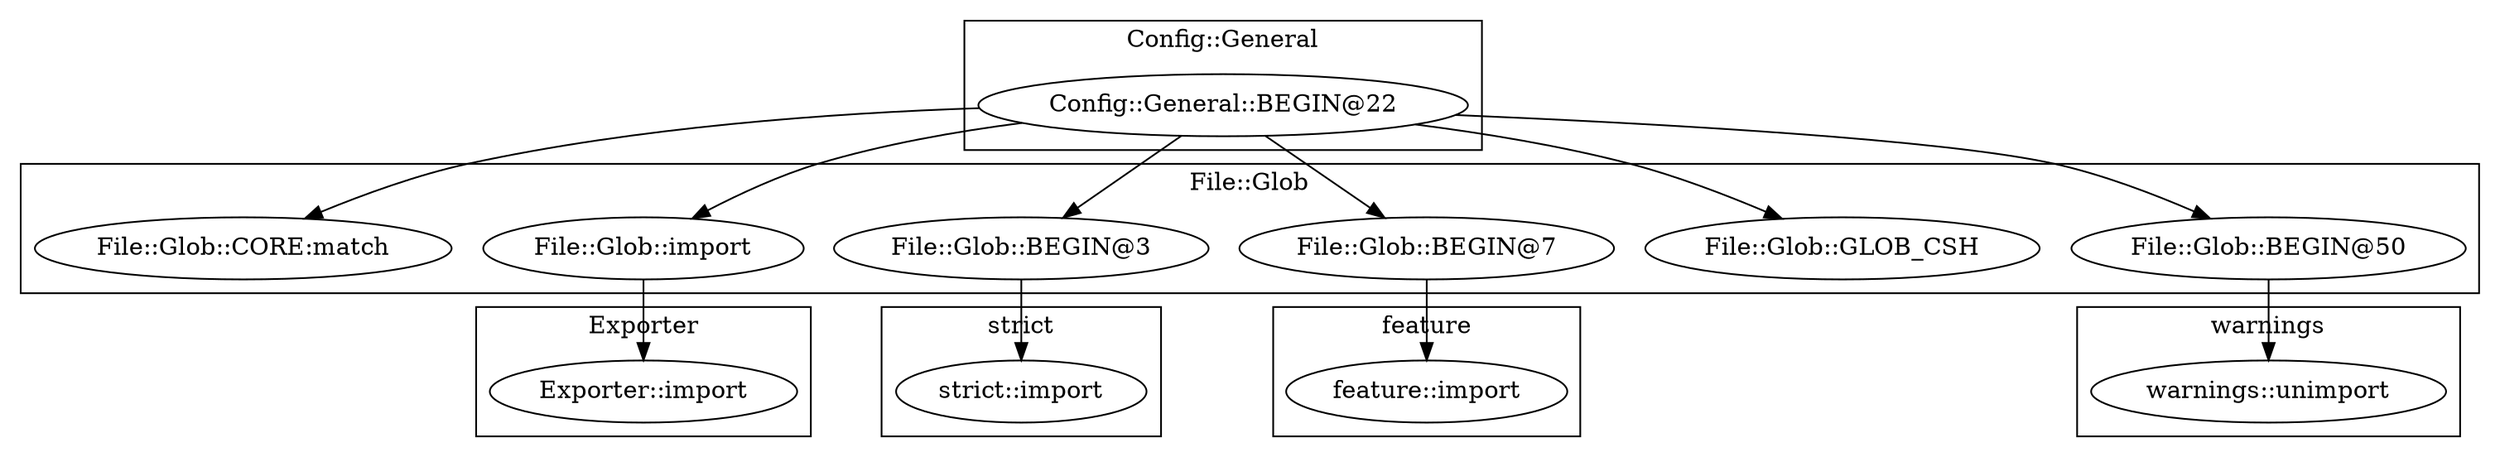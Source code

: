 digraph {
graph [overlap=false]
subgraph cluster_feature {
	label="feature";
	"feature::import";
}
subgraph cluster_Config_General {
	label="Config::General";
	"Config::General::BEGIN@22";
}
subgraph cluster_warnings {
	label="warnings";
	"warnings::unimport";
}
subgraph cluster_strict {
	label="strict";
	"strict::import";
}
subgraph cluster_File_Glob {
	label="File::Glob";
	"File::Glob::import";
	"File::Glob::GLOB_CSH";
	"File::Glob::BEGIN@3";
	"File::Glob::BEGIN@7";
	"File::Glob::BEGIN@50";
	"File::Glob::CORE:match";
}
subgraph cluster_Exporter {
	label="Exporter";
	"Exporter::import";
}
"Config::General::BEGIN@22" -> "File::Glob::CORE:match";
"Config::General::BEGIN@22" -> "File::Glob::BEGIN@50";
"Config::General::BEGIN@22" -> "File::Glob::import";
"Config::General::BEGIN@22" -> "File::Glob::GLOB_CSH";
"File::Glob::BEGIN@50" -> "warnings::unimport";
"File::Glob::import" -> "Exporter::import";
"File::Glob::BEGIN@7" -> "feature::import";
"Config::General::BEGIN@22" -> "File::Glob::BEGIN@7";
"Config::General::BEGIN@22" -> "File::Glob::BEGIN@3";
"File::Glob::BEGIN@3" -> "strict::import";
}
